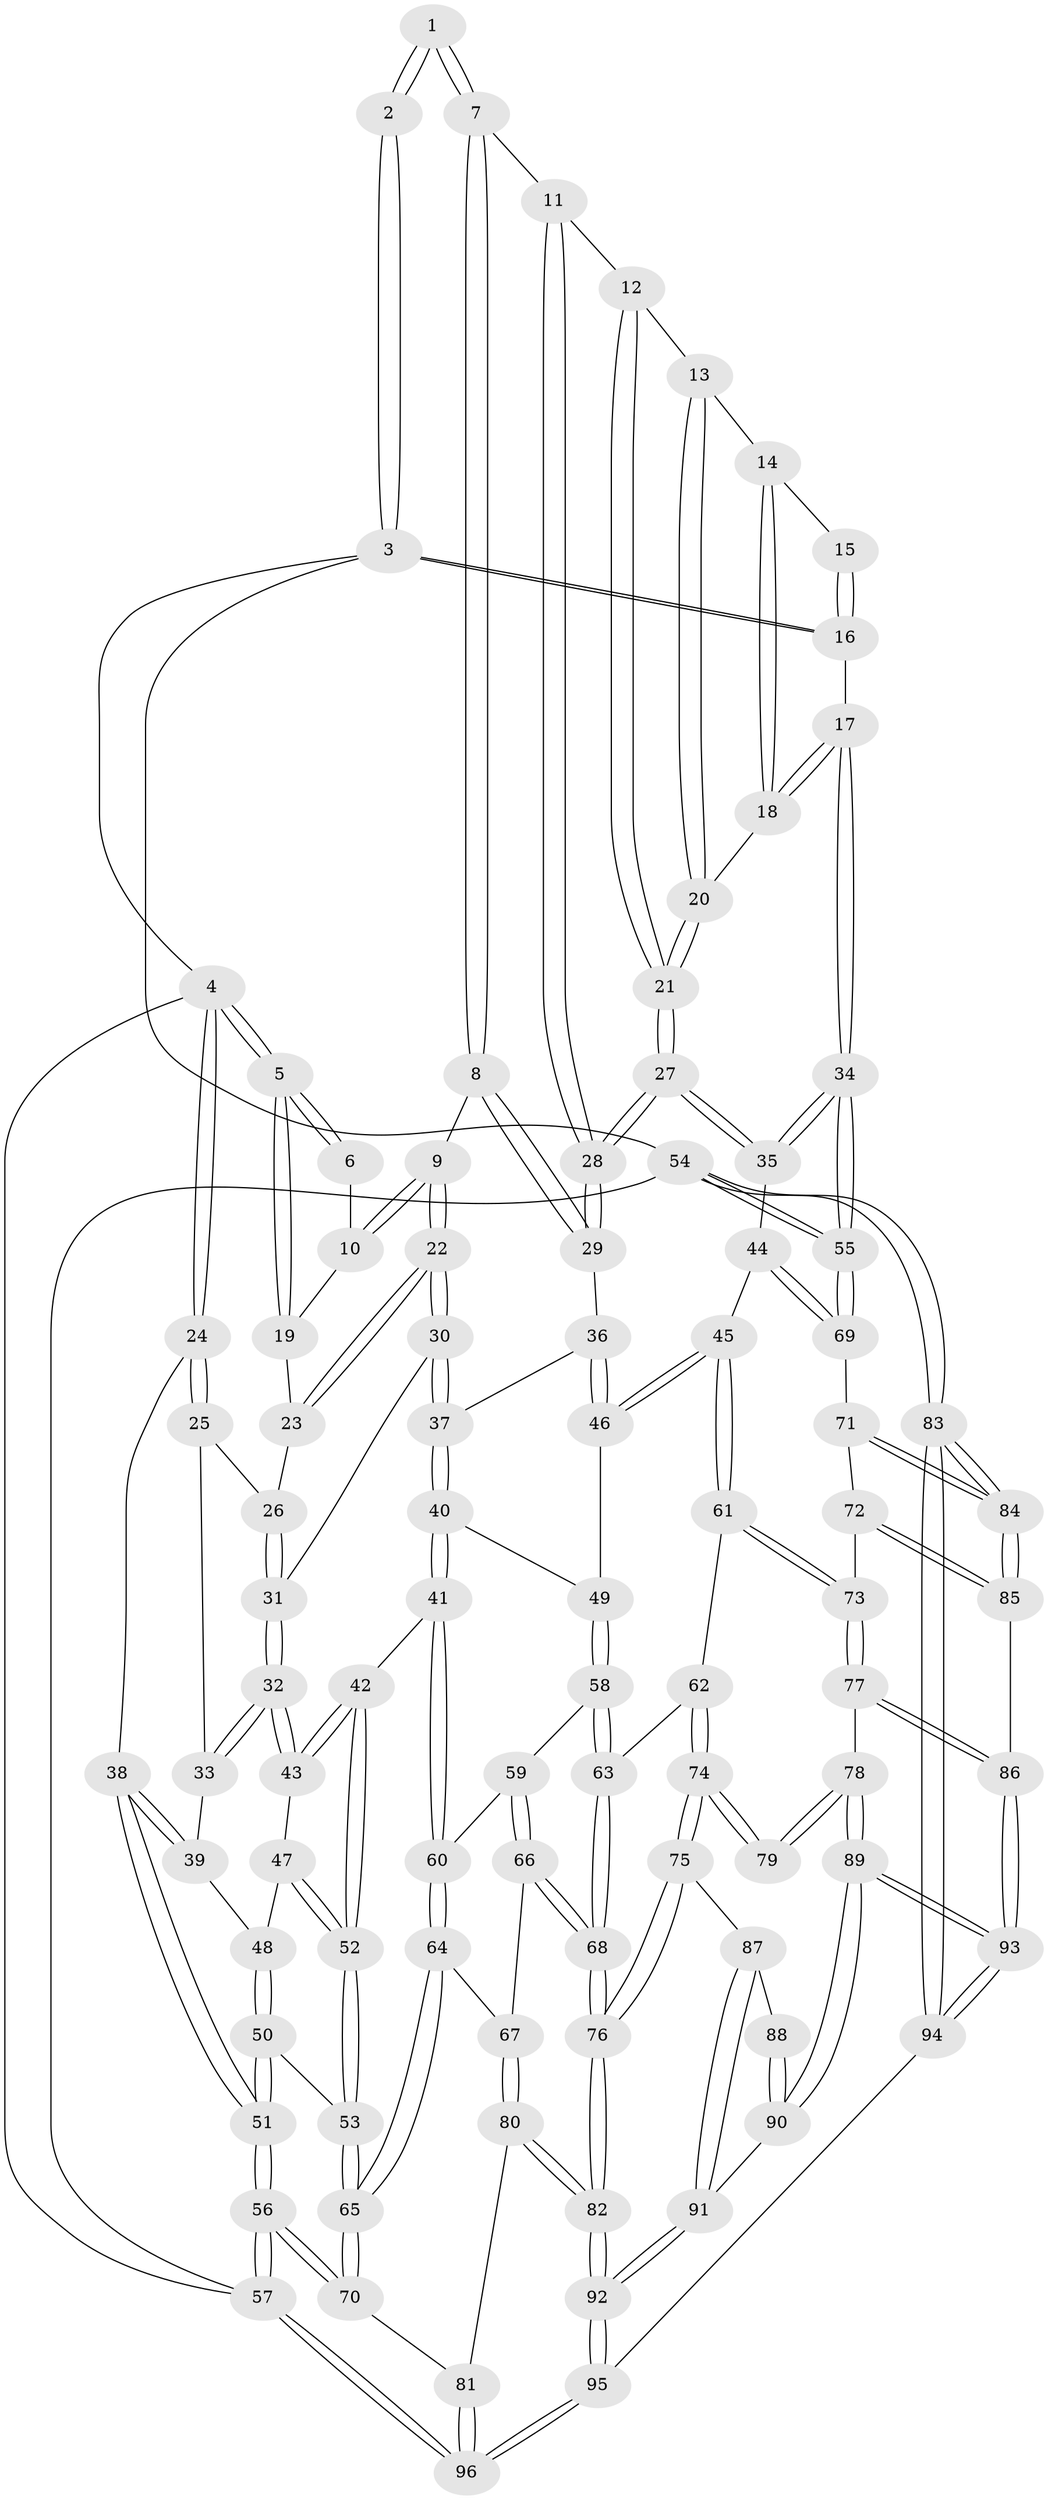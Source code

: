 // Generated by graph-tools (version 1.1) at 2025/27/03/09/25 03:27:09]
// undirected, 96 vertices, 237 edges
graph export_dot {
graph [start="1"]
  node [color=gray90,style=filled];
  1 [pos="+0.6193044254780464+0"];
  2 [pos="+1+0"];
  3 [pos="+1+0"];
  4 [pos="+0+0"];
  5 [pos="+0+0"];
  6 [pos="+0.2826982213909471+0"];
  7 [pos="+0.6170668576640551+0.030318155794348763"];
  8 [pos="+0.5147365144823327+0.1656498261088169"];
  9 [pos="+0.42188312850266885+0.18454977025044214"];
  10 [pos="+0.291274106045908+0.09907063742135633"];
  11 [pos="+0.7059139966704103+0.09566580825036504"];
  12 [pos="+0.7746016062366745+0.11600286169274325"];
  13 [pos="+0.8208131219290202+0.11944688313731888"];
  14 [pos="+0.8700818009828847+0.11628711568060007"];
  15 [pos="+0.8812181411112205+0.10539675407118422"];
  16 [pos="+1+0.09242474856031961"];
  17 [pos="+1+0.20812389508641382"];
  18 [pos="+0.9732108165359622+0.22090719159530778"];
  19 [pos="+0.16058548791171062+0.13234617752048683"];
  20 [pos="+0.8970413492200738+0.27786846090206296"];
  21 [pos="+0.8676347484856108+0.30927075298828444"];
  22 [pos="+0.3445705504791827+0.2772917938658565"];
  23 [pos="+0.15607243961586134+0.15612986077388738"];
  24 [pos="+0+0"];
  25 [pos="+0.09820703092474055+0.24105304897139856"];
  26 [pos="+0.1467817001447908+0.18322848703824815"];
  27 [pos="+0.818939637415398+0.40387247392044545"];
  28 [pos="+0.7728203315004913+0.3490963190529523"];
  29 [pos="+0.5497131186113544+0.2690873133807923"];
  30 [pos="+0.32426116627990015+0.3092375724708573"];
  31 [pos="+0.2881665382982348+0.3328835389549259"];
  32 [pos="+0.25059949754738997+0.37926139232035716"];
  33 [pos="+0.08318577303890212+0.29503710329089256"];
  34 [pos="+1+0.45773967534900156"];
  35 [pos="+0.830257633276266+0.48855993854709207"];
  36 [pos="+0.5468533282145267+0.3545470978999538"];
  37 [pos="+0.42357966675866676+0.4108547119610417"];
  38 [pos="+0+0.3601537073781998"];
  39 [pos="+0.013852290879918874+0.34736260176207934"];
  40 [pos="+0.41187856495545433+0.48727219528219534"];
  41 [pos="+0.2548135100011798+0.5148986114378744"];
  42 [pos="+0.24244510592297394+0.5091257895891167"];
  43 [pos="+0.2441868062567363+0.42364539784870164"];
  44 [pos="+0.8229799231732117+0.4973801853847129"];
  45 [pos="+0.7144348247443842+0.5420919551425887"];
  46 [pos="+0.6105445797043222+0.5014475885740666"];
  47 [pos="+0.049227361159771575+0.38910146387221994"];
  48 [pos="+0.039624525462144164+0.3825477422431693"];
  49 [pos="+0.49548560465002817+0.544230197457525"];
  50 [pos="+0.058527374085714436+0.5817981776163899"];
  51 [pos="+0+0.6400002702019075"];
  52 [pos="+0.1945076411614239+0.5352375529231317"];
  53 [pos="+0.1395364280873005+0.585099892343388"];
  54 [pos="+1+1"];
  55 [pos="+1+0.6964486934044054"];
  56 [pos="+0+0.7879434653763487"];
  57 [pos="+0+1"];
  58 [pos="+0.47101712041930666+0.5977795952959905"];
  59 [pos="+0.3769335837238193+0.6328291902767198"];
  60 [pos="+0.2789608072605256+0.549372399401749"];
  61 [pos="+0.6828888219972926+0.6489663492980463"];
  62 [pos="+0.6346062801791165+0.697575443052251"];
  63 [pos="+0.4998522000855668+0.6841155033488371"];
  64 [pos="+0.2856159389814678+0.7241098781750639"];
  65 [pos="+0.17495131417314422+0.7418357834200038"];
  66 [pos="+0.36562074381020554+0.7052756281541924"];
  67 [pos="+0.32643459820227694+0.7343470922802405"];
  68 [pos="+0.4645771614506443+0.7426117233839604"];
  69 [pos="+0.9080492604306339+0.703355440699992"];
  70 [pos="+0.15922757284457154+0.7769293295029974"];
  71 [pos="+0.9056120157672918+0.7113137804506414"];
  72 [pos="+0.8337880430110544+0.7669125338198274"];
  73 [pos="+0.7643974261098441+0.7699844308527746"];
  74 [pos="+0.6186429809576975+0.7568228229581161"];
  75 [pos="+0.5067988431381196+0.8068755160778356"];
  76 [pos="+0.4772943357038144+0.8013364745611693"];
  77 [pos="+0.752422582825382+0.801264109876344"];
  78 [pos="+0.6558874903951093+0.8405989634294381"];
  79 [pos="+0.6379403901479754+0.8077984013449597"];
  80 [pos="+0.3446951215006784+0.8244550047489551"];
  81 [pos="+0.1835705674391881+0.858120309514202"];
  82 [pos="+0.40321990933867896+0.880201544210895"];
  83 [pos="+1+1"];
  84 [pos="+1+1"];
  85 [pos="+0.8606038326784816+0.9134218346375013"];
  86 [pos="+0.7862018034381708+0.8967042401036827"];
  87 [pos="+0.5290615233554576+0.8342315839826061"];
  88 [pos="+0.5752426575424352+0.8383591481595746"];
  89 [pos="+0.6514277315124141+0.897709523457198"];
  90 [pos="+0.6120846313718484+0.8932154975227816"];
  91 [pos="+0.5575794271494557+0.8926129875921293"];
  92 [pos="+0.40131784354894107+1"];
  93 [pos="+0.6762483133495565+0.9431957513131394"];
  94 [pos="+0.6295620494415315+1"];
  95 [pos="+0.3782187908489097+1"];
  96 [pos="+0.1446715982812053+1"];
  1 -- 2;
  1 -- 2;
  1 -- 7;
  1 -- 7;
  2 -- 3;
  2 -- 3;
  3 -- 4;
  3 -- 16;
  3 -- 16;
  3 -- 54;
  4 -- 5;
  4 -- 5;
  4 -- 24;
  4 -- 24;
  4 -- 57;
  5 -- 6;
  5 -- 6;
  5 -- 19;
  5 -- 19;
  6 -- 10;
  7 -- 8;
  7 -- 8;
  7 -- 11;
  8 -- 9;
  8 -- 29;
  8 -- 29;
  9 -- 10;
  9 -- 10;
  9 -- 22;
  9 -- 22;
  10 -- 19;
  11 -- 12;
  11 -- 28;
  11 -- 28;
  12 -- 13;
  12 -- 21;
  12 -- 21;
  13 -- 14;
  13 -- 20;
  13 -- 20;
  14 -- 15;
  14 -- 18;
  14 -- 18;
  15 -- 16;
  15 -- 16;
  16 -- 17;
  17 -- 18;
  17 -- 18;
  17 -- 34;
  17 -- 34;
  18 -- 20;
  19 -- 23;
  20 -- 21;
  20 -- 21;
  21 -- 27;
  21 -- 27;
  22 -- 23;
  22 -- 23;
  22 -- 30;
  22 -- 30;
  23 -- 26;
  24 -- 25;
  24 -- 25;
  24 -- 38;
  25 -- 26;
  25 -- 33;
  26 -- 31;
  26 -- 31;
  27 -- 28;
  27 -- 28;
  27 -- 35;
  27 -- 35;
  28 -- 29;
  28 -- 29;
  29 -- 36;
  30 -- 31;
  30 -- 37;
  30 -- 37;
  31 -- 32;
  31 -- 32;
  32 -- 33;
  32 -- 33;
  32 -- 43;
  32 -- 43;
  33 -- 39;
  34 -- 35;
  34 -- 35;
  34 -- 55;
  34 -- 55;
  35 -- 44;
  36 -- 37;
  36 -- 46;
  36 -- 46;
  37 -- 40;
  37 -- 40;
  38 -- 39;
  38 -- 39;
  38 -- 51;
  38 -- 51;
  39 -- 48;
  40 -- 41;
  40 -- 41;
  40 -- 49;
  41 -- 42;
  41 -- 60;
  41 -- 60;
  42 -- 43;
  42 -- 43;
  42 -- 52;
  42 -- 52;
  43 -- 47;
  44 -- 45;
  44 -- 69;
  44 -- 69;
  45 -- 46;
  45 -- 46;
  45 -- 61;
  45 -- 61;
  46 -- 49;
  47 -- 48;
  47 -- 52;
  47 -- 52;
  48 -- 50;
  48 -- 50;
  49 -- 58;
  49 -- 58;
  50 -- 51;
  50 -- 51;
  50 -- 53;
  51 -- 56;
  51 -- 56;
  52 -- 53;
  52 -- 53;
  53 -- 65;
  53 -- 65;
  54 -- 55;
  54 -- 55;
  54 -- 83;
  54 -- 83;
  54 -- 57;
  55 -- 69;
  55 -- 69;
  56 -- 57;
  56 -- 57;
  56 -- 70;
  56 -- 70;
  57 -- 96;
  57 -- 96;
  58 -- 59;
  58 -- 63;
  58 -- 63;
  59 -- 60;
  59 -- 66;
  59 -- 66;
  60 -- 64;
  60 -- 64;
  61 -- 62;
  61 -- 73;
  61 -- 73;
  62 -- 63;
  62 -- 74;
  62 -- 74;
  63 -- 68;
  63 -- 68;
  64 -- 65;
  64 -- 65;
  64 -- 67;
  65 -- 70;
  65 -- 70;
  66 -- 67;
  66 -- 68;
  66 -- 68;
  67 -- 80;
  67 -- 80;
  68 -- 76;
  68 -- 76;
  69 -- 71;
  70 -- 81;
  71 -- 72;
  71 -- 84;
  71 -- 84;
  72 -- 73;
  72 -- 85;
  72 -- 85;
  73 -- 77;
  73 -- 77;
  74 -- 75;
  74 -- 75;
  74 -- 79;
  74 -- 79;
  75 -- 76;
  75 -- 76;
  75 -- 87;
  76 -- 82;
  76 -- 82;
  77 -- 78;
  77 -- 86;
  77 -- 86;
  78 -- 79;
  78 -- 79;
  78 -- 89;
  78 -- 89;
  80 -- 81;
  80 -- 82;
  80 -- 82;
  81 -- 96;
  81 -- 96;
  82 -- 92;
  82 -- 92;
  83 -- 84;
  83 -- 84;
  83 -- 94;
  83 -- 94;
  84 -- 85;
  84 -- 85;
  85 -- 86;
  86 -- 93;
  86 -- 93;
  87 -- 88;
  87 -- 91;
  87 -- 91;
  88 -- 90;
  88 -- 90;
  89 -- 90;
  89 -- 90;
  89 -- 93;
  89 -- 93;
  90 -- 91;
  91 -- 92;
  91 -- 92;
  92 -- 95;
  92 -- 95;
  93 -- 94;
  93 -- 94;
  94 -- 95;
  95 -- 96;
  95 -- 96;
}
